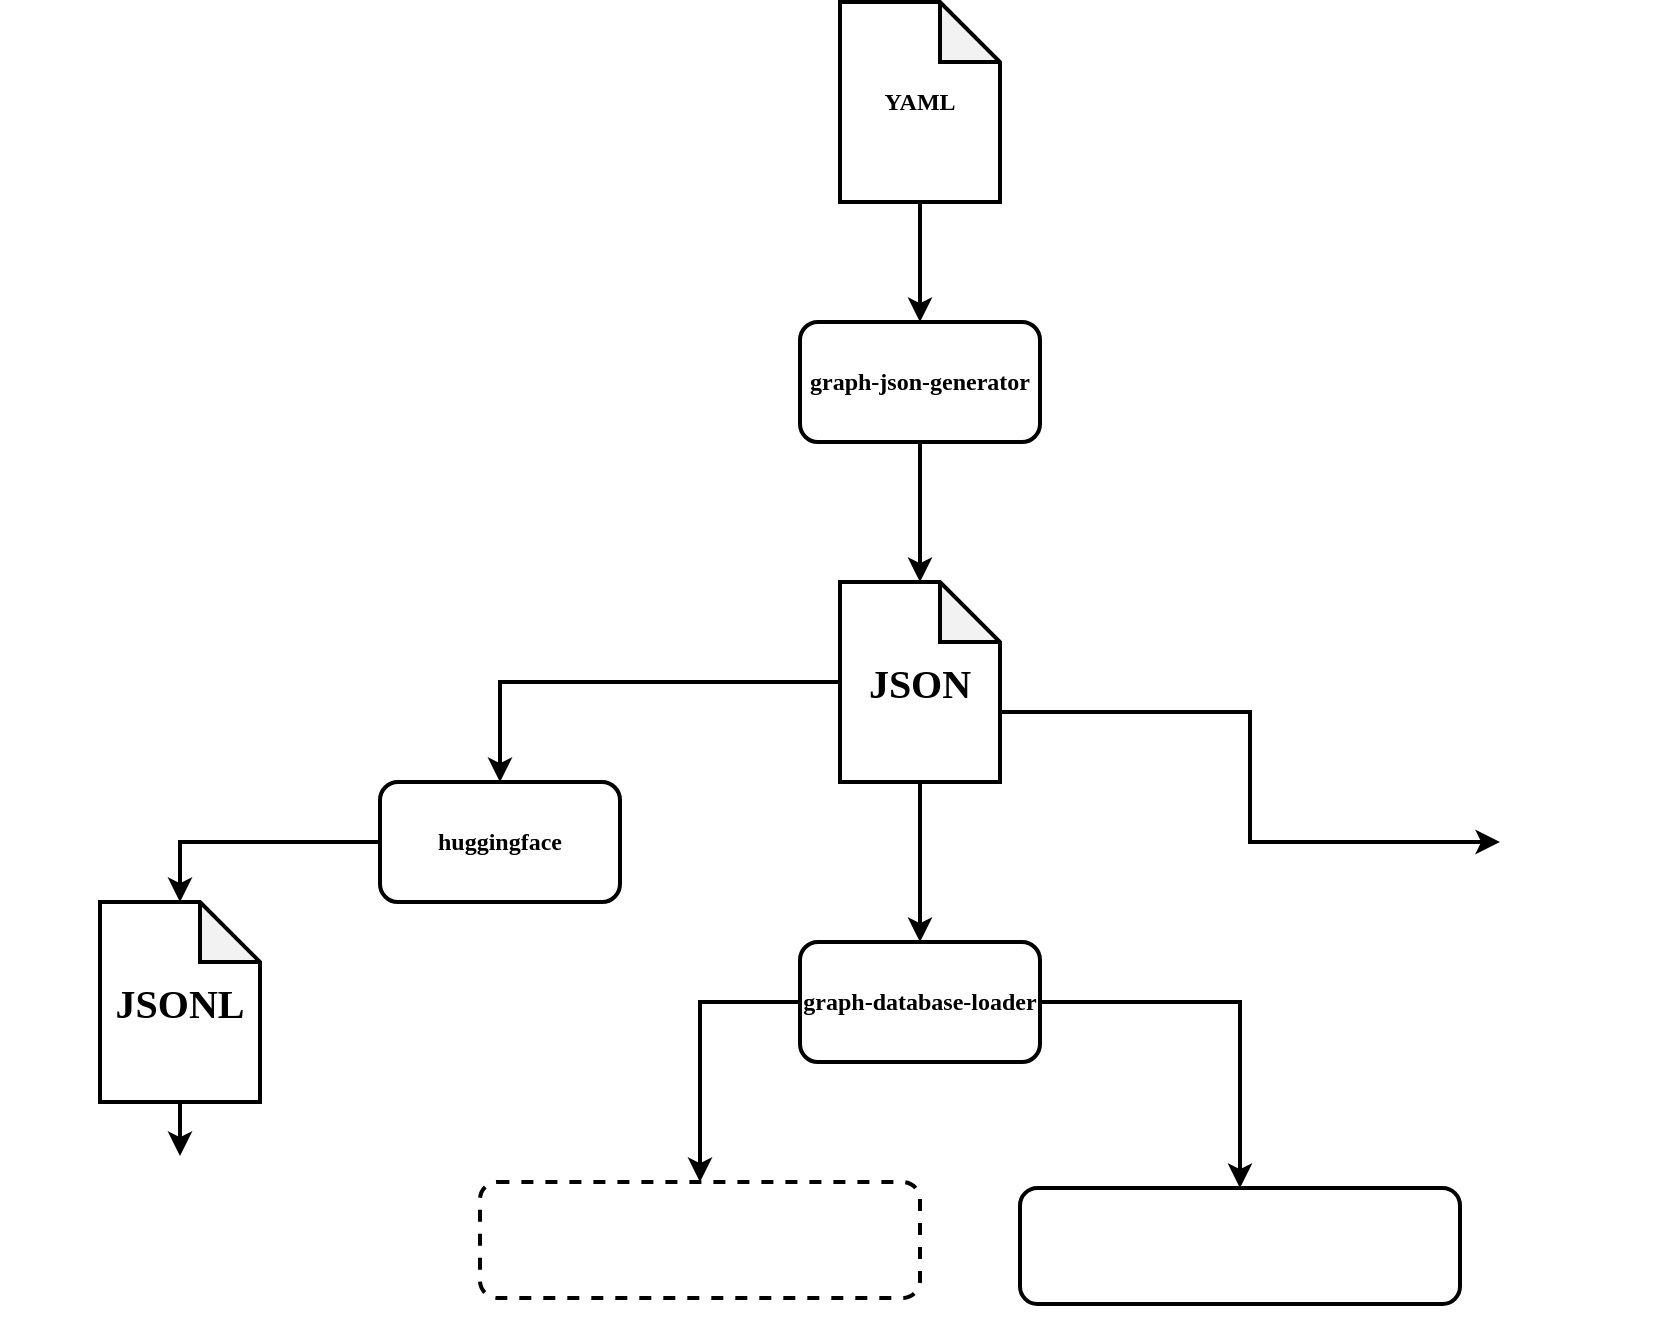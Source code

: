 <mxfile version="28.0.6">
  <diagram id="EdGJA9e4Q2ieo2XDZF0G" name="Page-1">
    <mxGraphModel dx="2916" dy="1150" grid="1" gridSize="10" guides="1" tooltips="1" connect="1" arrows="1" fold="1" page="1" pageScale="1" pageWidth="850" pageHeight="1100" math="0" shadow="0">
      <root>
        <mxCell id="0" />
        <mxCell id="1" parent="0" />
        <mxCell id="T-jjDlv4j_7LP1yPRQte-26" style="edgeStyle=orthogonalEdgeStyle;rounded=0;orthogonalLoop=1;jettySize=auto;html=1;exitX=0.5;exitY=1;exitDx=0;exitDy=0;strokeWidth=2;" edge="1" parent="1" source="T-jjDlv4j_7LP1yPRQte-1" target="T-jjDlv4j_7LP1yPRQte-3">
          <mxGeometry relative="1" as="geometry" />
        </mxCell>
        <mxCell id="T-jjDlv4j_7LP1yPRQte-1" value="graph-json-generator" style="rounded=1;whiteSpace=wrap;html=1;fontFamily=Poppins;fontSource=https%3A%2F%2Ffonts.googleapis.com%2Fcss%3Ffamily%3DPoppins;fontStyle=1;strokeWidth=2;" vertex="1" parent="1">
          <mxGeometry x="280" y="340" width="120" height="60" as="geometry" />
        </mxCell>
        <mxCell id="T-jjDlv4j_7LP1yPRQte-9" style="edgeStyle=orthogonalEdgeStyle;rounded=0;orthogonalLoop=1;jettySize=auto;html=1;exitX=0;exitY=0.5;exitDx=0;exitDy=0;exitPerimeter=0;entryX=0.5;entryY=0;entryDx=0;entryDy=0;strokeWidth=2;" edge="1" parent="1" source="T-jjDlv4j_7LP1yPRQte-3" target="T-jjDlv4j_7LP1yPRQte-5">
          <mxGeometry relative="1" as="geometry" />
        </mxCell>
        <mxCell id="T-jjDlv4j_7LP1yPRQte-23" style="edgeStyle=orthogonalEdgeStyle;rounded=0;orthogonalLoop=1;jettySize=auto;html=1;exitX=0.5;exitY=1;exitDx=0;exitDy=0;exitPerimeter=0;strokeWidth=2;" edge="1" parent="1" source="T-jjDlv4j_7LP1yPRQte-3" target="T-jjDlv4j_7LP1yPRQte-4">
          <mxGeometry relative="1" as="geometry" />
        </mxCell>
        <mxCell id="T-jjDlv4j_7LP1yPRQte-24" style="edgeStyle=orthogonalEdgeStyle;rounded=0;orthogonalLoop=1;jettySize=auto;html=1;exitX=0;exitY=0;exitDx=80;exitDy=65;exitPerimeter=0;strokeWidth=2;" edge="1" parent="1" source="T-jjDlv4j_7LP1yPRQte-3" target="T-jjDlv4j_7LP1yPRQte-25">
          <mxGeometry relative="1" as="geometry">
            <mxPoint x="650" y="535" as="targetPoint" />
          </mxGeometry>
        </mxCell>
        <mxCell id="T-jjDlv4j_7LP1yPRQte-3" value="&lt;font style=&quot;font-size: 20px;&quot;&gt;JSON&lt;/font&gt;" style="shape=note;whiteSpace=wrap;html=1;backgroundOutline=1;darkOpacity=0.05;fontFamily=Poppins;fontSource=https%3A%2F%2Ffonts.googleapis.com%2Fcss%3Ffamily%3DPoppins;fontStyle=1;strokeWidth=2;" vertex="1" parent="1">
          <mxGeometry x="300" y="470" width="80" height="100" as="geometry" />
        </mxCell>
        <mxCell id="T-jjDlv4j_7LP1yPRQte-21" style="edgeStyle=orthogonalEdgeStyle;rounded=0;orthogonalLoop=1;jettySize=auto;html=1;exitX=0;exitY=0.5;exitDx=0;exitDy=0;entryX=0.5;entryY=0;entryDx=0;entryDy=0;strokeWidth=2;" edge="1" parent="1" source="T-jjDlv4j_7LP1yPRQte-4" target="T-jjDlv4j_7LP1yPRQte-17">
          <mxGeometry relative="1" as="geometry" />
        </mxCell>
        <mxCell id="T-jjDlv4j_7LP1yPRQte-22" style="edgeStyle=orthogonalEdgeStyle;rounded=0;orthogonalLoop=1;jettySize=auto;html=1;exitX=1;exitY=0.5;exitDx=0;exitDy=0;entryX=0.5;entryY=0;entryDx=0;entryDy=0;strokeWidth=2;" edge="1" parent="1" source="T-jjDlv4j_7LP1yPRQte-4" target="T-jjDlv4j_7LP1yPRQte-18">
          <mxGeometry relative="1" as="geometry" />
        </mxCell>
        <mxCell id="T-jjDlv4j_7LP1yPRQte-4" value="graph-database-loader" style="rounded=1;whiteSpace=wrap;html=1;fontFamily=Poppins;fontSource=https%3A%2F%2Ffonts.googleapis.com%2Fcss%3Ffamily%3DPoppins;fontStyle=1;strokeWidth=2;" vertex="1" parent="1">
          <mxGeometry x="280" y="650" width="120" height="60" as="geometry" />
        </mxCell>
        <mxCell id="T-jjDlv4j_7LP1yPRQte-5" value="huggingface" style="rounded=1;whiteSpace=wrap;html=1;fontFamily=Poppins;fontSource=https%3A%2F%2Ffonts.googleapis.com%2Fcss%3Ffamily%3DPoppins;fontStyle=1;strokeWidth=2;" vertex="1" parent="1">
          <mxGeometry x="70" y="570" width="120" height="60" as="geometry" />
        </mxCell>
        <mxCell id="T-jjDlv4j_7LP1yPRQte-27" style="edgeStyle=orthogonalEdgeStyle;rounded=0;orthogonalLoop=1;jettySize=auto;html=1;exitX=0.5;exitY=1;exitDx=0;exitDy=0;exitPerimeter=0;strokeWidth=2;" edge="1" parent="1" source="T-jjDlv4j_7LP1yPRQte-7" target="T-jjDlv4j_7LP1yPRQte-1">
          <mxGeometry relative="1" as="geometry" />
        </mxCell>
        <mxCell id="T-jjDlv4j_7LP1yPRQte-7" value="YAML" style="shape=note;whiteSpace=wrap;html=1;backgroundOutline=1;darkOpacity=0.05;fontFamily=Poppins;fontSource=https%3A%2F%2Ffonts.googleapis.com%2Fcss%3Ffamily%3DPoppins;fontStyle=1;strokeWidth=2;" vertex="1" parent="1">
          <mxGeometry x="300" y="180" width="80" height="100" as="geometry" />
        </mxCell>
        <mxCell id="T-jjDlv4j_7LP1yPRQte-8" value="" style="shape=image;verticalLabelPosition=bottom;labelBackgroundColor=default;verticalAlign=top;aspect=fixed;imageAspect=0;image=https://repository-images.githubusercontent.com/250213286/d6f09c00-7066-11eb-88ac-0b319e59658a;fontFamily=Poppins;fontSource=https%3A%2F%2Ffonts.googleapis.com%2Fcss%3Ffamily%3DPoppins;fontStyle=1;strokeWidth=2;" vertex="1" parent="1">
          <mxGeometry x="-120" y="757" width="180" height="90" as="geometry" />
        </mxCell>
        <mxCell id="T-jjDlv4j_7LP1yPRQte-13" style="edgeStyle=orthogonalEdgeStyle;rounded=0;orthogonalLoop=1;jettySize=auto;html=1;exitX=0.5;exitY=1;exitDx=0;exitDy=0;exitPerimeter=0;strokeWidth=2;" edge="1" parent="1" source="T-jjDlv4j_7LP1yPRQte-10" target="T-jjDlv4j_7LP1yPRQte-8">
          <mxGeometry relative="1" as="geometry" />
        </mxCell>
        <mxCell id="T-jjDlv4j_7LP1yPRQte-10" value="&lt;font style=&quot;font-size: 20px;&quot;&gt;JSONL&lt;/font&gt;" style="shape=note;whiteSpace=wrap;html=1;backgroundOutline=1;darkOpacity=0.05;fontFamily=Poppins;fontSource=https%3A%2F%2Ffonts.googleapis.com%2Fcss%3Ffamily%3DPoppins;fontStyle=1;strokeWidth=2;" vertex="1" parent="1">
          <mxGeometry x="-70" y="630" width="80" height="100" as="geometry" />
        </mxCell>
        <mxCell id="T-jjDlv4j_7LP1yPRQte-12" style="edgeStyle=orthogonalEdgeStyle;rounded=0;orthogonalLoop=1;jettySize=auto;html=1;exitX=0;exitY=0.5;exitDx=0;exitDy=0;entryX=0.5;entryY=0;entryDx=0;entryDy=0;entryPerimeter=0;strokeWidth=2;" edge="1" parent="1" source="T-jjDlv4j_7LP1yPRQte-5" target="T-jjDlv4j_7LP1yPRQte-10">
          <mxGeometry relative="1" as="geometry" />
        </mxCell>
        <mxCell id="T-jjDlv4j_7LP1yPRQte-19" value="" style="group;strokeWidth=2;" vertex="1" connectable="0" parent="1">
          <mxGeometry x="120.0" y="770" width="220" height="58" as="geometry" />
        </mxCell>
        <mxCell id="T-jjDlv4j_7LP1yPRQte-16" value="" style="shape=image;verticalLabelPosition=bottom;labelBackgroundColor=default;verticalAlign=top;aspect=fixed;imageAspect=0;image=https://github.com/QubitPi/QubitPi/raw/master/img/arango-logo-with-text.png?raw=true;strokeWidth=2;" vertex="1" parent="T-jjDlv4j_7LP1yPRQte-19">
          <mxGeometry x="8.65" y="3" width="202.7" height="50" as="geometry" />
        </mxCell>
        <mxCell id="T-jjDlv4j_7LP1yPRQte-17" value="" style="rounded=1;whiteSpace=wrap;html=1;fillColor=none;strokeWidth=2;dashed=1;" vertex="1" parent="T-jjDlv4j_7LP1yPRQte-19">
          <mxGeometry width="220" height="58" as="geometry" />
        </mxCell>
        <mxCell id="T-jjDlv4j_7LP1yPRQte-20" value="" style="group;strokeWidth=2;" vertex="1" connectable="0" parent="1">
          <mxGeometry x="390" y="770" width="220.0" height="64" as="geometry" />
        </mxCell>
        <mxCell id="T-jjDlv4j_7LP1yPRQte-14" value="" style="shape=image;verticalLabelPosition=bottom;labelBackgroundColor=default;verticalAlign=top;aspect=fixed;imageAspect=0;image=https://upload.wikimedia.org/wikipedia/commons/a/a5/Neo4j-logo2024color.png;strokeWidth=2;" vertex="1" parent="T-jjDlv4j_7LP1yPRQte-20">
          <mxGeometry x="19.86" width="180.28" height="64" as="geometry" />
        </mxCell>
        <mxCell id="T-jjDlv4j_7LP1yPRQte-18" value="" style="rounded=1;whiteSpace=wrap;html=1;fillColor=none;strokeWidth=2;" vertex="1" parent="T-jjDlv4j_7LP1yPRQte-20">
          <mxGeometry y="3" width="220" height="58" as="geometry" />
        </mxCell>
        <mxCell id="T-jjDlv4j_7LP1yPRQte-25" value="" style="shape=image;verticalLabelPosition=bottom;labelBackgroundColor=default;verticalAlign=top;aspect=fixed;imageAspect=0;image=https://upload.wikimedia.org/wikipedia/commons/thumb/c/c2/GitHub_Invertocat_Logo.svg/250px-GitHub_Invertocat_Logo.svg.png;strokeWidth=2;" vertex="1" parent="1">
          <mxGeometry x="630" y="560" width="80" height="80" as="geometry" />
        </mxCell>
      </root>
    </mxGraphModel>
  </diagram>
</mxfile>
